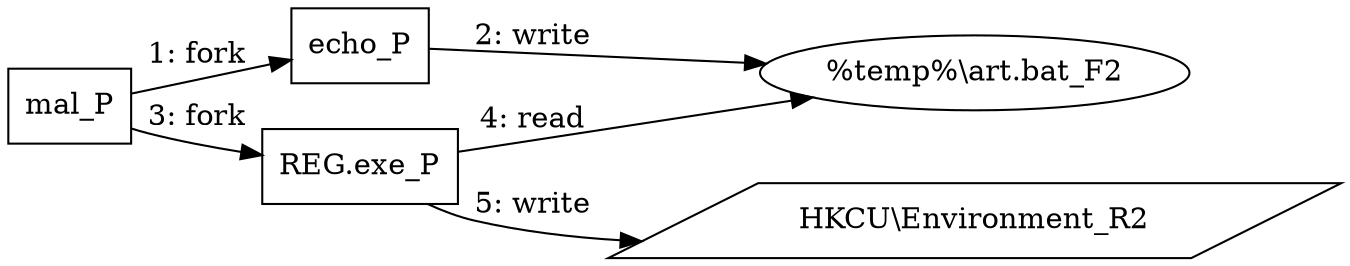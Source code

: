 digraph "T1037.001" {
rankdir="LR"
size="9"
fixedsize="false"
splines="true"
nodesep=0.3
ranksep=0
fontsize=10
overlap="scalexy"
engine= "neato"
	"mal_P" [node_type=Process shape=box]
	"echo_P" [node_type=Process shape=box]
	"REG.exe_P" [node_type=Process shape=box]
	"HKCU\\Environment_R2" [node_type=Registry shape=parallelogram]
	"\%temp%\\art.bat_F2" [node_type=File shape=ellipse]
	"mal_P" -> "echo_P" [label="1: fork"]
	"echo_P" -> "\%temp%\\art.bat_F2" [label="2: write"]
	"mal_P" -> "REG.exe_P" [label="3: fork"]
	"REG.exe_P" -> "\%temp%\\art.bat_F2" [label="4: read"]
	"REG.exe_P" -> "HKCU\\Environment_R2" [label="5: write"]
}

